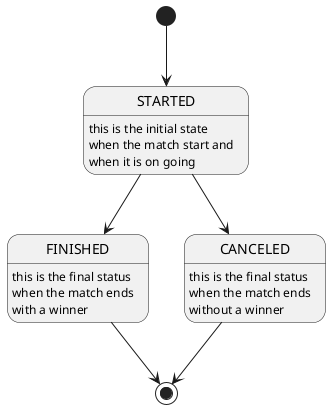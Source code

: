 @startuml

[*] --> STARTED
STARTED --> FINISHED
STARTED --> CANCELED
STARTED : this is the initial state
STARTED : when the match start and
STARTED : when it is on going

FINISHED : this is the final status
FINISHED : when the match ends
FINISHED : with a winner

CANCELED : this is the final status
CANCELED : when the match ends
CANCELED : without a winner

FINISHED --> [*]
CANCELED --> [*]
@enduml